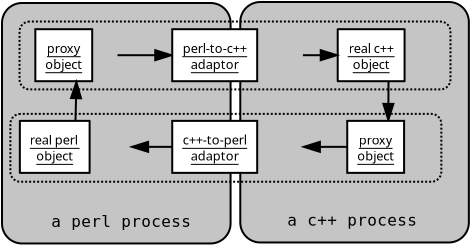 <?xml version="1.0"?>
<diagram xmlns:dia="http://www.lysator.liu.se/~alla/dia/">
  <diagramdata>
    <attribute name="background">
      <color val="#ffffff"/>
    </attribute>
    <attribute name="paper">
      <composite type="paper">
        <attribute name="name">
          <string>#A4#</string>
        </attribute>
        <attribute name="tmargin">
          <real val="2.82"/>
        </attribute>
        <attribute name="bmargin">
          <real val="2.82"/>
        </attribute>
        <attribute name="lmargin">
          <real val="2.82"/>
        </attribute>
        <attribute name="rmargin">
          <real val="2.82"/>
        </attribute>
        <attribute name="is_portrait">
          <boolean val="true"/>
        </attribute>
        <attribute name="scaling">
          <real val="1"/>
        </attribute>
      </composite>
    </attribute>
  </diagramdata>
  <layer name="Background" visible="true">
    <object type="Standard - Box" version="0" id="O0">
      <attribute name="obj_pos">
        <point val="2.788,1.657"/>
      </attribute>
      <attribute name="obj_bb">
        <rectangle val="2.738,1.607;14.267,13.731"/>
      </attribute>
      <attribute name="elem_corner">
        <point val="2.788,1.657"/>
      </attribute>
      <attribute name="elem_width">
        <real val="11.429"/>
      </attribute>
      <attribute name="elem_height">
        <real val="12.024"/>
      </attribute>
      <attribute name="border_width">
        <real val="0.1"/>
      </attribute>
      <attribute name="inner_color">
        <color val="#c5c5c5"/>
      </attribute>
      <attribute name="show_background">
        <boolean val="true"/>
      </attribute>
      <attribute name="corner_radius">
        <real val="1"/>
      </attribute>
    </object>
    <object type="Standard - Box" version="0" id="O1">
      <attribute name="obj_pos">
        <point val="14.702,1.607"/>
      </attribute>
      <attribute name="obj_bb">
        <rectangle val="14.652,1.557;26.181,13.681"/>
      </attribute>
      <attribute name="elem_corner">
        <point val="14.702,1.607"/>
      </attribute>
      <attribute name="elem_width">
        <real val="11.429"/>
      </attribute>
      <attribute name="elem_height">
        <real val="12.024"/>
      </attribute>
      <attribute name="border_width">
        <real val="0.1"/>
      </attribute>
      <attribute name="inner_color">
        <color val="#c5c5c5"/>
      </attribute>
      <attribute name="show_background">
        <boolean val="true"/>
      </attribute>
      <attribute name="corner_radius">
        <real val="1"/>
      </attribute>
    </object>
    <object type="Standard - Box" version="0" id="O2">
      <attribute name="obj_pos">
        <point val="3.207,7.202"/>
      </attribute>
      <attribute name="obj_bb">
        <rectangle val="3.157,7.152;24.805,10.645"/>
      </attribute>
      <attribute name="elem_corner">
        <point val="3.207,7.202"/>
      </attribute>
      <attribute name="elem_width">
        <real val="21.548"/>
      </attribute>
      <attribute name="elem_height">
        <real val="3.393"/>
      </attribute>
      <attribute name="border_width">
        <real val="0.1"/>
      </attribute>
      <attribute name="show_background">
        <boolean val="false"/>
      </attribute>
      <attribute name="line_style">
        <enum val="4"/>
      </attribute>
      <attribute name="corner_radius">
        <real val="0.5"/>
      </attribute>
    </object>
    <object type="UML - Object" version="0" id="O3">
      <attribute name="obj_pos">
        <point val="3.681,7.55"/>
      </attribute>
      <attribute name="obj_bb">
        <rectangle val="3.631,7.5;9.294,10.2"/>
      </attribute>
      <attribute name="elem_corner">
        <point val="3.681,7.55"/>
      </attribute>
      <attribute name="elem_width">
        <real val="5.563"/>
      </attribute>
      <attribute name="elem_height">
        <real val="2.6"/>
      </attribute>
      <attribute name="text">
        <composite type="text">
          <attribute name="string">
            <string>#real perl
object#</string>
          </attribute>
          <attribute name="font">
            <font name="Helvetica"/>
          </attribute>
          <attribute name="height">
            <real val="0.8"/>
          </attribute>
          <attribute name="pos">
            <point val="6.463,8.645"/>
          </attribute>
          <attribute name="color">
            <color val="#000000"/>
          </attribute>
          <attribute name="alignment">
            <enum val="1"/>
          </attribute>
        </composite>
      </attribute>
      <attribute name="stereotype">
        <string/>
      </attribute>
      <attribute name="exstate">
        <string/>
      </attribute>
      <attribute name="attrib">
        <composite type="text">
          <attribute name="string">
            <string>##</string>
          </attribute>
          <attribute name="font">
            <font name="Helvetica"/>
          </attribute>
          <attribute name="height">
            <real val="0.8"/>
          </attribute>
          <attribute name="pos">
            <point val="0,0"/>
          </attribute>
          <attribute name="color">
            <color val="#000000"/>
          </attribute>
          <attribute name="alignment">
            <enum val="0"/>
          </attribute>
        </composite>
      </attribute>
      <attribute name="is_active">
        <boolean val="false"/>
      </attribute>
      <attribute name="show_attribs">
        <boolean val="false"/>
      </attribute>
      <attribute name="multiple">
        <boolean val="false"/>
      </attribute>
    </object>
    <object type="UML - Object" version="0" id="O4">
      <attribute name="obj_pos">
        <point val="19.574,2.967"/>
      </attribute>
      <attribute name="obj_bb">
        <rectangle val="19.524,2.917;24.702,5.617"/>
      </attribute>
      <attribute name="elem_corner">
        <point val="19.574,2.967"/>
      </attribute>
      <attribute name="elem_width">
        <real val="5.078"/>
      </attribute>
      <attribute name="elem_height">
        <real val="2.6"/>
      </attribute>
      <attribute name="text">
        <composite type="text">
          <attribute name="string">
            <string>#real c++
object#</string>
          </attribute>
          <attribute name="font">
            <font name="Helvetica"/>
          </attribute>
          <attribute name="height">
            <real val="0.8"/>
          </attribute>
          <attribute name="pos">
            <point val="22.113,4.061"/>
          </attribute>
          <attribute name="color">
            <color val="#000000"/>
          </attribute>
          <attribute name="alignment">
            <enum val="1"/>
          </attribute>
        </composite>
      </attribute>
      <attribute name="stereotype">
        <string/>
      </attribute>
      <attribute name="exstate">
        <string/>
      </attribute>
      <attribute name="attrib">
        <composite type="text">
          <attribute name="string">
            <string>##</string>
          </attribute>
          <attribute name="font">
            <font name="Helvetica"/>
          </attribute>
          <attribute name="height">
            <real val="0.8"/>
          </attribute>
          <attribute name="pos">
            <point val="0,0"/>
          </attribute>
          <attribute name="color">
            <color val="#000000"/>
          </attribute>
          <attribute name="alignment">
            <enum val="0"/>
          </attribute>
        </composite>
      </attribute>
      <attribute name="is_active">
        <boolean val="false"/>
      </attribute>
      <attribute name="show_attribs">
        <boolean val="false"/>
      </attribute>
      <attribute name="multiple">
        <boolean val="false"/>
      </attribute>
    </object>
    <object type="Standard - Line" version="0" id="O5">
      <attribute name="obj_pos">
        <point val="8.564,4.267"/>
      </attribute>
      <attribute name="obj_bb">
        <rectangle val="7.714,3.417;12.15,5.117"/>
      </attribute>
      <attribute name="conn_endpoints">
        <point val="8.564,4.267"/>
        <point val="11.3,4.267"/>
      </attribute>
      <attribute name="line_width">
        <real val="0.1"/>
      </attribute>
      <attribute name="end_arrow">
        <enum val="3"/>
      </attribute>
      <attribute name="end_arrow_length">
        <real val="0.8"/>
      </attribute>
      <attribute name="end_arrow_width">
        <real val="0.5"/>
      </attribute>
      <connections>
        <connection handle="0" to="O13" connection="4"/>
        <connection handle="1" to="O8" connection="3"/>
      </connections>
    </object>
    <object type="Standard - Line" version="0" id="O6">
      <attribute name="obj_pos">
        <point val="11.3,8.85"/>
      </attribute>
      <attribute name="obj_bb">
        <rectangle val="8.394,8;12.15,9.7"/>
      </attribute>
      <attribute name="conn_endpoints">
        <point val="11.3,8.85"/>
        <point val="9.244,8.85"/>
      </attribute>
      <attribute name="line_width">
        <real val="0.1"/>
      </attribute>
      <attribute name="end_arrow">
        <enum val="3"/>
      </attribute>
      <attribute name="end_arrow_length">
        <real val="0.8"/>
      </attribute>
      <attribute name="end_arrow_width">
        <real val="0.5"/>
      </attribute>
      <connections>
        <connection handle="0" to="O7" connection="3"/>
        <connection handle="1" to="O3" connection="4"/>
      </connections>
    </object>
    <object type="UML - Object" version="0" id="O7">
      <attribute name="obj_pos">
        <point val="11.3,7.55"/>
      </attribute>
      <attribute name="obj_bb">
        <rectangle val="11.25,7.5;17.883,10.2"/>
      </attribute>
      <attribute name="elem_corner">
        <point val="11.3,7.55"/>
      </attribute>
      <attribute name="elem_width">
        <real val="6.533"/>
      </attribute>
      <attribute name="elem_height">
        <real val="2.6"/>
      </attribute>
      <attribute name="text">
        <composite type="text">
          <attribute name="string">
            <string>#c++-to-perl
adaptor#</string>
          </attribute>
          <attribute name="font">
            <font name="Helvetica"/>
          </attribute>
          <attribute name="height">
            <real val="0.8"/>
          </attribute>
          <attribute name="pos">
            <point val="14.566,8.645"/>
          </attribute>
          <attribute name="color">
            <color val="#000000"/>
          </attribute>
          <attribute name="alignment">
            <enum val="1"/>
          </attribute>
        </composite>
      </attribute>
      <attribute name="stereotype">
        <string/>
      </attribute>
      <attribute name="exstate">
        <string/>
      </attribute>
      <attribute name="attrib">
        <composite type="text">
          <attribute name="string">
            <string>##</string>
          </attribute>
          <attribute name="font">
            <font name="Helvetica"/>
          </attribute>
          <attribute name="height">
            <real val="0.8"/>
          </attribute>
          <attribute name="pos">
            <point val="0,0"/>
          </attribute>
          <attribute name="color">
            <color val="#000000"/>
          </attribute>
          <attribute name="alignment">
            <enum val="0"/>
          </attribute>
        </composite>
      </attribute>
      <attribute name="is_active">
        <boolean val="false"/>
      </attribute>
      <attribute name="show_attribs">
        <boolean val="false"/>
      </attribute>
      <attribute name="multiple">
        <boolean val="false"/>
      </attribute>
    </object>
    <object type="UML - Object" version="0" id="O8">
      <attribute name="obj_pos">
        <point val="11.3,2.967"/>
      </attribute>
      <attribute name="obj_bb">
        <rectangle val="11.25,2.917;17.883,5.617"/>
      </attribute>
      <attribute name="elem_corner">
        <point val="11.3,2.967"/>
      </attribute>
      <attribute name="elem_width">
        <real val="6.533"/>
      </attribute>
      <attribute name="elem_height">
        <real val="2.6"/>
      </attribute>
      <attribute name="text">
        <composite type="text">
          <attribute name="string">
            <string>#perl-to-c++
adaptor#</string>
          </attribute>
          <attribute name="font">
            <font name="Helvetica"/>
          </attribute>
          <attribute name="height">
            <real val="0.8"/>
          </attribute>
          <attribute name="pos">
            <point val="14.566,4.061"/>
          </attribute>
          <attribute name="color">
            <color val="#000000"/>
          </attribute>
          <attribute name="alignment">
            <enum val="1"/>
          </attribute>
        </composite>
      </attribute>
      <attribute name="stereotype">
        <string/>
      </attribute>
      <attribute name="exstate">
        <string/>
      </attribute>
      <attribute name="attrib">
        <composite type="text">
          <attribute name="string">
            <string>##</string>
          </attribute>
          <attribute name="font">
            <font name="Helvetica"/>
          </attribute>
          <attribute name="height">
            <real val="0.8"/>
          </attribute>
          <attribute name="pos">
            <point val="0,0"/>
          </attribute>
          <attribute name="color">
            <color val="#000000"/>
          </attribute>
          <attribute name="alignment">
            <enum val="0"/>
          </attribute>
        </composite>
      </attribute>
      <attribute name="is_active">
        <boolean val="false"/>
      </attribute>
      <attribute name="show_attribs">
        <boolean val="false"/>
      </attribute>
      <attribute name="multiple">
        <boolean val="false"/>
      </attribute>
    </object>
    <object type="Standard - Line" version="0" id="O9">
      <attribute name="obj_pos">
        <point val="17.833,4.267"/>
      </attribute>
      <attribute name="obj_bb">
        <rectangle val="16.983,3.417;20.424,5.117"/>
      </attribute>
      <attribute name="conn_endpoints">
        <point val="17.833,4.267"/>
        <point val="19.574,4.267"/>
      </attribute>
      <attribute name="line_width">
        <real val="0.1"/>
      </attribute>
      <attribute name="end_arrow">
        <enum val="3"/>
      </attribute>
      <attribute name="end_arrow_length">
        <real val="0.8"/>
      </attribute>
      <attribute name="end_arrow_width">
        <real val="0.5"/>
      </attribute>
      <connections>
        <connection handle="0" to="O8" connection="4"/>
        <connection handle="1" to="O4" connection="3"/>
      </connections>
    </object>
    <object type="Standard - Line" version="0" id="O10">
      <attribute name="obj_pos">
        <point val="22.113,5.567"/>
      </attribute>
      <attribute name="obj_bb">
        <rectangle val="21.254,4.717;22.963,8.4"/>
      </attribute>
      <attribute name="conn_endpoints">
        <point val="22.113,5.567"/>
        <point val="22.104,7.55"/>
      </attribute>
      <attribute name="line_width">
        <real val="0.1"/>
      </attribute>
      <attribute name="end_arrow">
        <enum val="3"/>
      </attribute>
      <attribute name="end_arrow_length">
        <real val="0.8"/>
      </attribute>
      <attribute name="end_arrow_width">
        <real val="0.5"/>
      </attribute>
      <connections>
        <connection handle="0" to="O4" connection="6"/>
        <connection handle="1" to="O11" connection="1"/>
      </connections>
    </object>
    <object type="UML - Object" version="0" id="O11">
      <attribute name="obj_pos">
        <point val="20.05,7.55"/>
      </attribute>
      <attribute name="obj_bb">
        <rectangle val="20,7.5;24.209,10.2"/>
      </attribute>
      <attribute name="elem_corner">
        <point val="20.05,7.55"/>
      </attribute>
      <attribute name="elem_width">
        <real val="4.109"/>
      </attribute>
      <attribute name="elem_height">
        <real val="2.6"/>
      </attribute>
      <attribute name="text">
        <composite type="text">
          <attribute name="string">
            <string>#proxy
object#</string>
          </attribute>
          <attribute name="font">
            <font name="Helvetica"/>
          </attribute>
          <attribute name="height">
            <real val="0.8"/>
          </attribute>
          <attribute name="pos">
            <point val="22.104,8.645"/>
          </attribute>
          <attribute name="color">
            <color val="#000000"/>
          </attribute>
          <attribute name="alignment">
            <enum val="1"/>
          </attribute>
        </composite>
      </attribute>
      <attribute name="stereotype">
        <string/>
      </attribute>
      <attribute name="exstate">
        <string/>
      </attribute>
      <attribute name="attrib">
        <composite type="text">
          <attribute name="string">
            <string>##</string>
          </attribute>
          <attribute name="font">
            <font name="Helvetica"/>
          </attribute>
          <attribute name="height">
            <real val="0.8"/>
          </attribute>
          <attribute name="pos">
            <point val="0,0"/>
          </attribute>
          <attribute name="color">
            <color val="#000000"/>
          </attribute>
          <attribute name="alignment">
            <enum val="0"/>
          </attribute>
        </composite>
      </attribute>
      <attribute name="is_active">
        <boolean val="false"/>
      </attribute>
      <attribute name="show_attribs">
        <boolean val="false"/>
      </attribute>
      <attribute name="multiple">
        <boolean val="false"/>
      </attribute>
    </object>
    <object type="Standard - Text" version="0" id="O12">
      <attribute name="obj_pos">
        <point val="20.298,12.798"/>
      </attribute>
      <attribute name="obj_bb">
        <rectangle val="16.259,12.054;24.337,13.054"/>
      </attribute>
      <attribute name="text">
        <composite type="text">
          <attribute name="string">
            <string>#a c++ process#</string>
          </attribute>
          <attribute name="font">
            <font name="Courier"/>
          </attribute>
          <attribute name="height">
            <real val="1"/>
          </attribute>
          <attribute name="pos">
            <point val="20.298,12.798"/>
          </attribute>
          <attribute name="color">
            <color val="#000000"/>
          </attribute>
          <attribute name="alignment">
            <enum val="1"/>
          </attribute>
        </composite>
      </attribute>
    </object>
    <object type="UML - Object" version="0" id="O13">
      <attribute name="obj_pos">
        <point val="4.455,2.967"/>
      </attribute>
      <attribute name="obj_bb">
        <rectangle val="4.405,2.917;8.614,5.617"/>
      </attribute>
      <attribute name="elem_corner">
        <point val="4.455,2.967"/>
      </attribute>
      <attribute name="elem_width">
        <real val="4.109"/>
      </attribute>
      <attribute name="elem_height">
        <real val="2.6"/>
      </attribute>
      <attribute name="text">
        <composite type="text">
          <attribute name="string">
            <string>#proxy
object#</string>
          </attribute>
          <attribute name="font">
            <font name="Helvetica"/>
          </attribute>
          <attribute name="height">
            <real val="0.8"/>
          </attribute>
          <attribute name="pos">
            <point val="6.509,4.061"/>
          </attribute>
          <attribute name="color">
            <color val="#000000"/>
          </attribute>
          <attribute name="alignment">
            <enum val="1"/>
          </attribute>
        </composite>
      </attribute>
      <attribute name="stereotype">
        <string/>
      </attribute>
      <attribute name="exstate">
        <string/>
      </attribute>
      <attribute name="attrib">
        <composite type="text">
          <attribute name="string">
            <string>##</string>
          </attribute>
          <attribute name="font">
            <font name="Helvetica"/>
          </attribute>
          <attribute name="height">
            <real val="0.8"/>
          </attribute>
          <attribute name="pos">
            <point val="0,0"/>
          </attribute>
          <attribute name="color">
            <color val="#000000"/>
          </attribute>
          <attribute name="alignment">
            <enum val="0"/>
          </attribute>
        </composite>
      </attribute>
      <attribute name="is_active">
        <boolean val="false"/>
      </attribute>
      <attribute name="show_attribs">
        <boolean val="false"/>
      </attribute>
      <attribute name="multiple">
        <boolean val="false"/>
      </attribute>
    </object>
    <object type="Standard - Line" version="0" id="O14">
      <attribute name="obj_pos">
        <point val="6.463,7.55"/>
      </attribute>
      <attribute name="obj_bb">
        <rectangle val="5.613,4.717;7.359,8.4"/>
      </attribute>
      <attribute name="conn_endpoints">
        <point val="6.463,7.55"/>
        <point val="6.509,5.567"/>
      </attribute>
      <attribute name="line_width">
        <real val="0.1"/>
      </attribute>
      <attribute name="end_arrow">
        <enum val="3"/>
      </attribute>
      <attribute name="end_arrow_length">
        <real val="0.8"/>
      </attribute>
      <attribute name="end_arrow_width">
        <real val="0.5"/>
      </attribute>
      <connections>
        <connection handle="0" to="O3" connection="1"/>
        <connection handle="1" to="O13" connection="6"/>
      </connections>
    </object>
    <object type="Standard - Line" version="0" id="O15">
      <attribute name="obj_pos">
        <point val="20.05,8.85"/>
      </attribute>
      <attribute name="obj_bb">
        <rectangle val="16.983,8;20.9,9.7"/>
      </attribute>
      <attribute name="conn_endpoints">
        <point val="20.05,8.85"/>
        <point val="17.833,8.85"/>
      </attribute>
      <attribute name="line_width">
        <real val="0.1"/>
      </attribute>
      <attribute name="end_arrow">
        <enum val="3"/>
      </attribute>
      <attribute name="end_arrow_length">
        <real val="0.8"/>
      </attribute>
      <attribute name="end_arrow_width">
        <real val="0.5"/>
      </attribute>
      <connections>
        <connection handle="0" to="O11" connection="3"/>
        <connection handle="1" to="O7" connection="4"/>
      </connections>
    </object>
    <object type="Standard - Text" version="0" id="O16">
      <attribute name="obj_pos">
        <point val="8.75,12.857"/>
      </attribute>
      <attribute name="obj_bb">
        <rectangle val="4.408,12.114;13.092,13.114"/>
      </attribute>
      <attribute name="text">
        <composite type="text">
          <attribute name="string">
            <string>#a perl process#</string>
          </attribute>
          <attribute name="font">
            <font name="Courier"/>
          </attribute>
          <attribute name="height">
            <real val="1"/>
          </attribute>
          <attribute name="pos">
            <point val="8.75,12.857"/>
          </attribute>
          <attribute name="color">
            <color val="#000000"/>
          </attribute>
          <attribute name="alignment">
            <enum val="1"/>
          </attribute>
        </composite>
      </attribute>
    </object>
    <object type="Standard - Box" version="0" id="O17">
      <attribute name="obj_pos">
        <point val="3.664,2.585"/>
      </attribute>
      <attribute name="obj_bb">
        <rectangle val="3.614,2.535;25.261,6.028"/>
      </attribute>
      <attribute name="elem_corner">
        <point val="3.664,2.585"/>
      </attribute>
      <attribute name="elem_width">
        <real val="21.548"/>
      </attribute>
      <attribute name="elem_height">
        <real val="3.393"/>
      </attribute>
      <attribute name="border_width">
        <real val="0.1"/>
      </attribute>
      <attribute name="show_background">
        <boolean val="false"/>
      </attribute>
      <attribute name="line_style">
        <enum val="4"/>
      </attribute>
      <attribute name="corner_radius">
        <real val="0.5"/>
      </attribute>
    </object>
  </layer>
</diagram>
